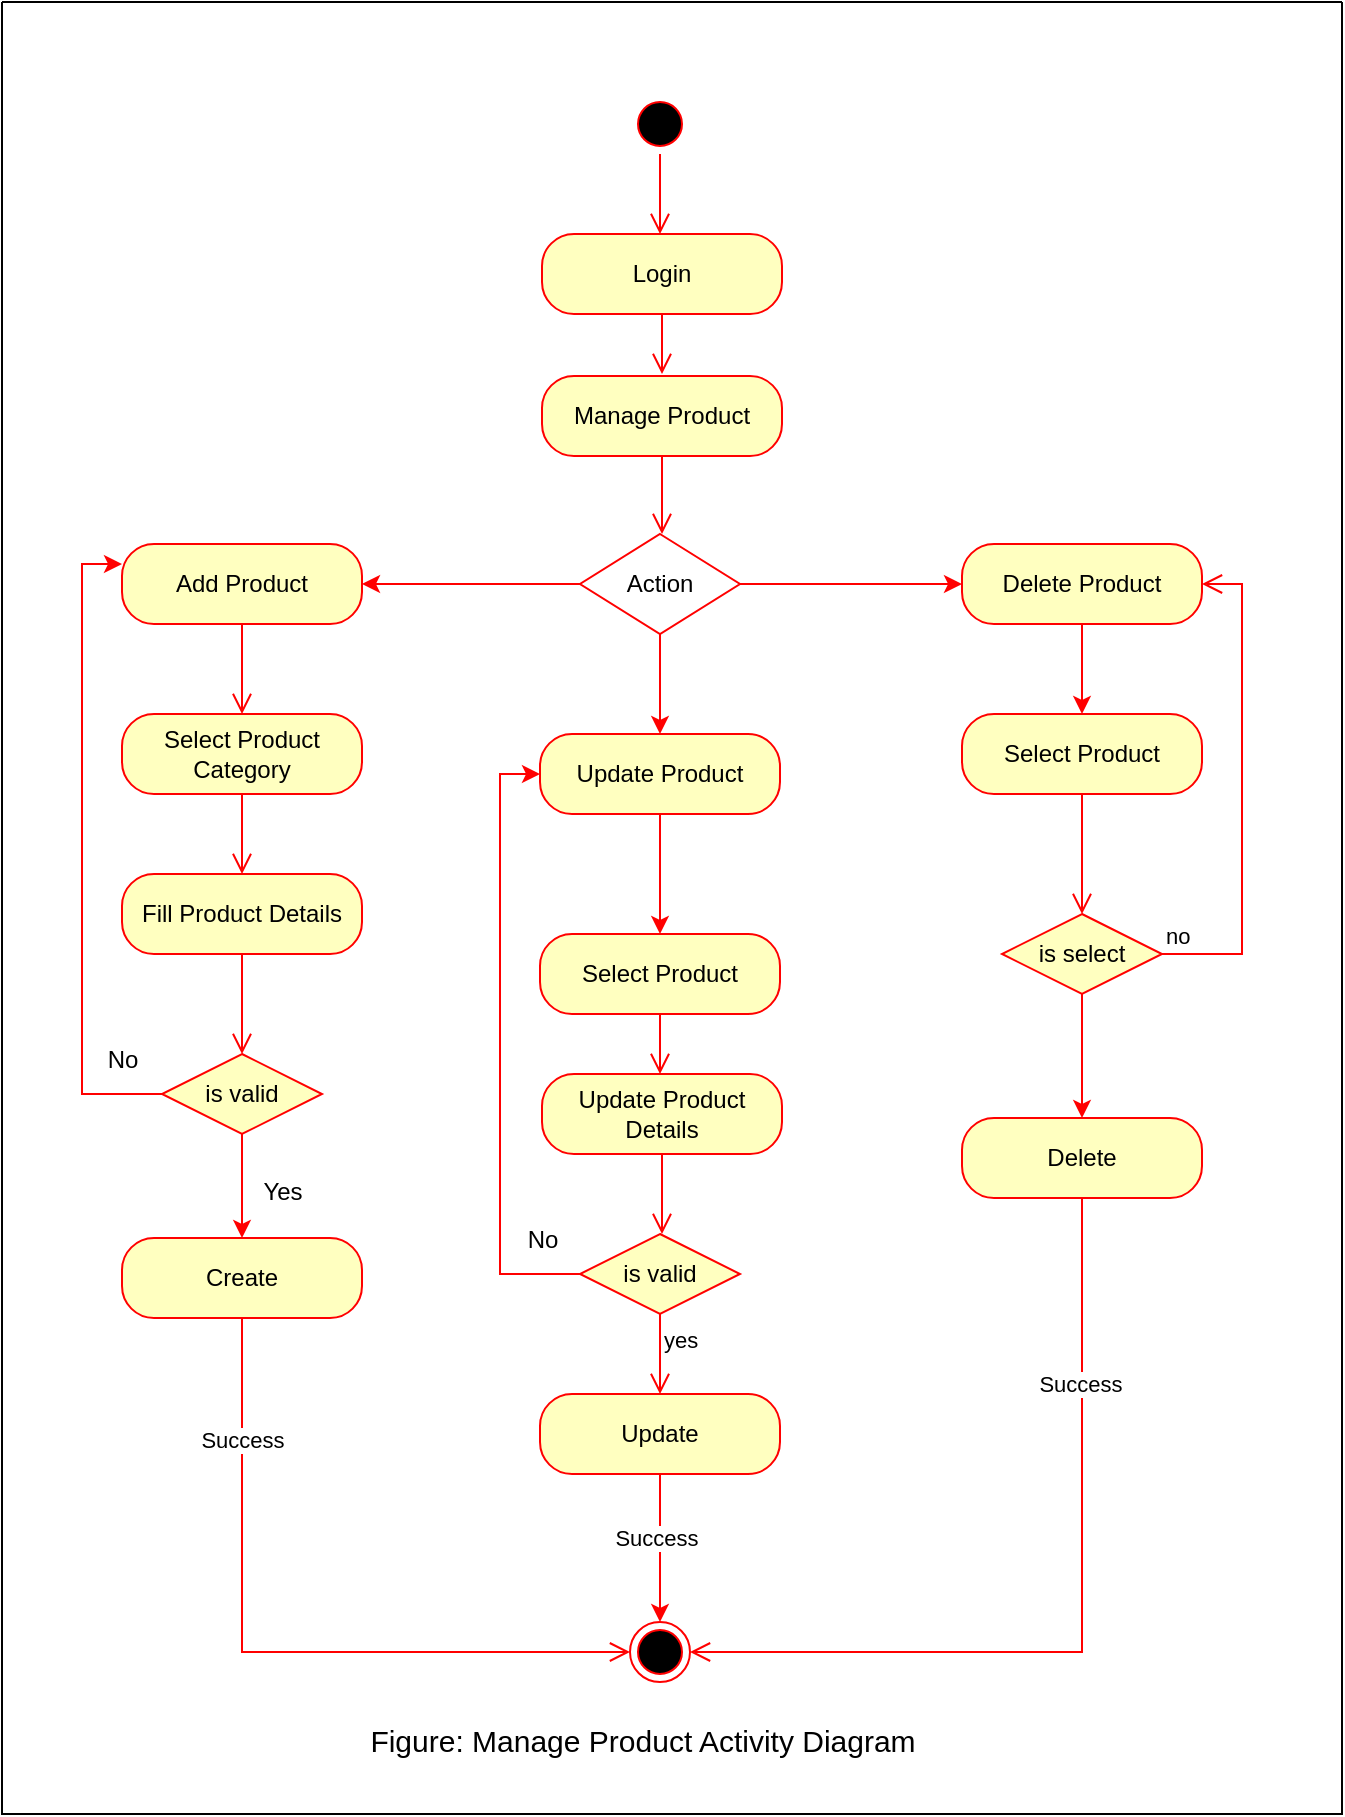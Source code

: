 <mxfile version="21.6.8" type="device">
  <diagram name="Page-1" id="MxftnanSmosLCoBXAjEu">
    <mxGraphModel dx="1036" dy="623" grid="1" gridSize="10" guides="1" tooltips="1" connect="1" arrows="1" fold="1" page="1" pageScale="1" pageWidth="850" pageHeight="1100" math="0" shadow="0">
      <root>
        <mxCell id="0" />
        <mxCell id="1" parent="0" />
        <mxCell id="DTfKRMcsWoBNOkvFDD5K-1" value="" style="ellipse;html=1;shape=startState;fillColor=#000000;strokeColor=#ff0000;" parent="1" vertex="1">
          <mxGeometry x="384" y="100" width="30" height="30" as="geometry" />
        </mxCell>
        <mxCell id="DTfKRMcsWoBNOkvFDD5K-2" value="" style="edgeStyle=orthogonalEdgeStyle;html=1;verticalAlign=bottom;endArrow=open;endSize=8;strokeColor=#FF0000;rounded=0;" parent="1" source="DTfKRMcsWoBNOkvFDD5K-1" edge="1">
          <mxGeometry relative="1" as="geometry">
            <mxPoint x="399" y="170" as="targetPoint" />
          </mxGeometry>
        </mxCell>
        <mxCell id="DTfKRMcsWoBNOkvFDD5K-3" value="Login" style="rounded=1;whiteSpace=wrap;html=1;arcSize=40;fontColor=#000000;fillColor=#ffffc0;strokeColor=#ff0000;" parent="1" vertex="1">
          <mxGeometry x="340" y="170" width="120" height="40" as="geometry" />
        </mxCell>
        <mxCell id="DTfKRMcsWoBNOkvFDD5K-4" value="" style="edgeStyle=orthogonalEdgeStyle;html=1;verticalAlign=bottom;endArrow=open;endSize=8;strokeColor=#FF0000;rounded=0;" parent="1" source="DTfKRMcsWoBNOkvFDD5K-3" edge="1">
          <mxGeometry relative="1" as="geometry">
            <mxPoint x="400" y="240" as="targetPoint" />
          </mxGeometry>
        </mxCell>
        <mxCell id="DTfKRMcsWoBNOkvFDD5K-5" value="Manage Product" style="rounded=1;whiteSpace=wrap;html=1;arcSize=40;fontColor=#000000;fillColor=#ffffc0;strokeColor=#ff0000;" parent="1" vertex="1">
          <mxGeometry x="340" y="241" width="120" height="40" as="geometry" />
        </mxCell>
        <mxCell id="DTfKRMcsWoBNOkvFDD5K-6" value="" style="edgeStyle=orthogonalEdgeStyle;html=1;verticalAlign=bottom;endArrow=open;endSize=8;strokeColor=#FF0000;rounded=0;" parent="1" source="DTfKRMcsWoBNOkvFDD5K-5" edge="1">
          <mxGeometry relative="1" as="geometry">
            <mxPoint x="400" y="320" as="targetPoint" />
          </mxGeometry>
        </mxCell>
        <mxCell id="DTfKRMcsWoBNOkvFDD5K-13" value="" style="edgeStyle=orthogonalEdgeStyle;rounded=0;orthogonalLoop=1;jettySize=auto;html=1;strokeColor=#FF0000;" parent="1" source="DTfKRMcsWoBNOkvFDD5K-10" target="DTfKRMcsWoBNOkvFDD5K-11" edge="1">
          <mxGeometry relative="1" as="geometry" />
        </mxCell>
        <mxCell id="DTfKRMcsWoBNOkvFDD5K-25" value="" style="edgeStyle=orthogonalEdgeStyle;rounded=0;orthogonalLoop=1;jettySize=auto;html=1;strokeColor=#FF0000;" parent="1" source="DTfKRMcsWoBNOkvFDD5K-10" target="DTfKRMcsWoBNOkvFDD5K-23" edge="1">
          <mxGeometry relative="1" as="geometry" />
        </mxCell>
        <mxCell id="DTfKRMcsWoBNOkvFDD5K-41" value="" style="edgeStyle=orthogonalEdgeStyle;rounded=0;orthogonalLoop=1;jettySize=auto;html=1;strokeColor=#FF0000;" parent="1" source="DTfKRMcsWoBNOkvFDD5K-10" target="DTfKRMcsWoBNOkvFDD5K-39" edge="1">
          <mxGeometry relative="1" as="geometry" />
        </mxCell>
        <mxCell id="DTfKRMcsWoBNOkvFDD5K-10" value="Action" style="rhombus;whiteSpace=wrap;html=1;strokeColor=#FF0000;" parent="1" vertex="1">
          <mxGeometry x="359" y="320" width="80" height="50" as="geometry" />
        </mxCell>
        <mxCell id="DTfKRMcsWoBNOkvFDD5K-11" value="Add Product" style="rounded=1;whiteSpace=wrap;html=1;arcSize=40;fontColor=#000000;fillColor=#ffffc0;strokeColor=#ff0000;" parent="1" vertex="1">
          <mxGeometry x="130" y="325" width="120" height="40" as="geometry" />
        </mxCell>
        <mxCell id="DTfKRMcsWoBNOkvFDD5K-12" value="" style="edgeStyle=orthogonalEdgeStyle;html=1;verticalAlign=bottom;endArrow=open;endSize=8;strokeColor=#FF0000;rounded=0;" parent="1" source="DTfKRMcsWoBNOkvFDD5K-11" edge="1">
          <mxGeometry relative="1" as="geometry">
            <mxPoint x="190" y="410" as="targetPoint" />
          </mxGeometry>
        </mxCell>
        <mxCell id="DTfKRMcsWoBNOkvFDD5K-14" value="Select Product Category" style="rounded=1;whiteSpace=wrap;html=1;arcSize=40;fontColor=#000000;fillColor=#ffffc0;strokeColor=#ff0000;" parent="1" vertex="1">
          <mxGeometry x="130" y="410" width="120" height="40" as="geometry" />
        </mxCell>
        <mxCell id="DTfKRMcsWoBNOkvFDD5K-15" value="" style="edgeStyle=orthogonalEdgeStyle;html=1;verticalAlign=bottom;endArrow=open;endSize=8;strokeColor=#FF0000;rounded=0;" parent="1" source="DTfKRMcsWoBNOkvFDD5K-14" edge="1">
          <mxGeometry relative="1" as="geometry">
            <mxPoint x="190" y="490" as="targetPoint" />
          </mxGeometry>
        </mxCell>
        <mxCell id="DTfKRMcsWoBNOkvFDD5K-16" value="Fill Product Details" style="rounded=1;whiteSpace=wrap;html=1;arcSize=40;fontColor=#000000;fillColor=#ffffc0;strokeColor=#ff0000;" parent="1" vertex="1">
          <mxGeometry x="130" y="490" width="120" height="40" as="geometry" />
        </mxCell>
        <mxCell id="DTfKRMcsWoBNOkvFDD5K-17" value="" style="edgeStyle=orthogonalEdgeStyle;html=1;verticalAlign=bottom;endArrow=open;endSize=8;strokeColor=#FF0000;rounded=0;" parent="1" source="DTfKRMcsWoBNOkvFDD5K-16" edge="1">
          <mxGeometry relative="1" as="geometry">
            <mxPoint x="190" y="580" as="targetPoint" />
          </mxGeometry>
        </mxCell>
        <mxCell id="DTfKRMcsWoBNOkvFDD5K-21" style="edgeStyle=orthogonalEdgeStyle;rounded=0;orthogonalLoop=1;jettySize=auto;html=1;entryX=0;entryY=0.25;entryDx=0;entryDy=0;exitX=0;exitY=0.5;exitDx=0;exitDy=0;strokeColor=#FF0000;" parent="1" source="DTfKRMcsWoBNOkvFDD5K-18" target="DTfKRMcsWoBNOkvFDD5K-11" edge="1">
          <mxGeometry relative="1" as="geometry">
            <mxPoint x="140" y="600" as="sourcePoint" />
          </mxGeometry>
        </mxCell>
        <mxCell id="YSvKvbN60iWxm88u5cOl-3" value="" style="edgeStyle=orthogonalEdgeStyle;rounded=0;orthogonalLoop=1;jettySize=auto;html=1;strokeColor=#FF0000;" parent="1" source="DTfKRMcsWoBNOkvFDD5K-18" target="YSvKvbN60iWxm88u5cOl-1" edge="1">
          <mxGeometry relative="1" as="geometry" />
        </mxCell>
        <mxCell id="DTfKRMcsWoBNOkvFDD5K-18" value="is valid" style="rhombus;whiteSpace=wrap;html=1;fontColor=#000000;fillColor=#ffffc0;strokeColor=#ff0000;" parent="1" vertex="1">
          <mxGeometry x="150" y="580" width="80" height="40" as="geometry" />
        </mxCell>
        <mxCell id="DTfKRMcsWoBNOkvFDD5K-22" value="No" style="text;html=1;align=center;verticalAlign=middle;resizable=0;points=[];autosize=1;strokeColor=none;fillColor=none;" parent="1" vertex="1">
          <mxGeometry x="110" y="568" width="40" height="30" as="geometry" />
        </mxCell>
        <mxCell id="DTfKRMcsWoBNOkvFDD5K-31" value="" style="edgeStyle=orthogonalEdgeStyle;rounded=0;orthogonalLoop=1;jettySize=auto;html=1;strokeColor=#FF0000;" parent="1" source="DTfKRMcsWoBNOkvFDD5K-23" target="DTfKRMcsWoBNOkvFDD5K-29" edge="1">
          <mxGeometry relative="1" as="geometry" />
        </mxCell>
        <mxCell id="DTfKRMcsWoBNOkvFDD5K-23" value="Update Product" style="rounded=1;whiteSpace=wrap;html=1;arcSize=40;fontColor=#000000;fillColor=#ffffc0;strokeColor=#ff0000;" parent="1" vertex="1">
          <mxGeometry x="339" y="420" width="120" height="40" as="geometry" />
        </mxCell>
        <mxCell id="DTfKRMcsWoBNOkvFDD5K-29" value="Select Product" style="rounded=1;whiteSpace=wrap;html=1;arcSize=40;fontColor=#000000;fillColor=#ffffc0;strokeColor=#ff0000;" parent="1" vertex="1">
          <mxGeometry x="339" y="520" width="120" height="40" as="geometry" />
        </mxCell>
        <mxCell id="DTfKRMcsWoBNOkvFDD5K-30" value="" style="edgeStyle=orthogonalEdgeStyle;html=1;verticalAlign=bottom;endArrow=open;endSize=8;strokeColor=#FF0000;rounded=0;" parent="1" source="DTfKRMcsWoBNOkvFDD5K-29" edge="1">
          <mxGeometry relative="1" as="geometry">
            <mxPoint x="399" y="590" as="targetPoint" />
          </mxGeometry>
        </mxCell>
        <mxCell id="DTfKRMcsWoBNOkvFDD5K-32" value="Update Product Details" style="rounded=1;whiteSpace=wrap;html=1;arcSize=40;fontColor=#000000;fillColor=#ffffc0;strokeColor=#ff0000;" parent="1" vertex="1">
          <mxGeometry x="340" y="590" width="120" height="40" as="geometry" />
        </mxCell>
        <mxCell id="DTfKRMcsWoBNOkvFDD5K-33" value="" style="edgeStyle=orthogonalEdgeStyle;html=1;verticalAlign=bottom;endArrow=open;endSize=8;strokeColor=#FF0000;rounded=0;" parent="1" source="DTfKRMcsWoBNOkvFDD5K-32" edge="1">
          <mxGeometry relative="1" as="geometry">
            <mxPoint x="400" y="670" as="targetPoint" />
          </mxGeometry>
        </mxCell>
        <mxCell id="DTfKRMcsWoBNOkvFDD5K-37" style="edgeStyle=orthogonalEdgeStyle;rounded=0;orthogonalLoop=1;jettySize=auto;html=1;entryX=0;entryY=0.5;entryDx=0;entryDy=0;exitX=0;exitY=0.5;exitDx=0;exitDy=0;strokeColor=#FF0000;" parent="1" source="DTfKRMcsWoBNOkvFDD5K-34" target="DTfKRMcsWoBNOkvFDD5K-23" edge="1">
          <mxGeometry relative="1" as="geometry" />
        </mxCell>
        <mxCell id="DTfKRMcsWoBNOkvFDD5K-34" value="is valid" style="rhombus;whiteSpace=wrap;html=1;fontColor=#000000;fillColor=#ffffc0;strokeColor=#ff0000;" parent="1" vertex="1">
          <mxGeometry x="359" y="670" width="80" height="40" as="geometry" />
        </mxCell>
        <mxCell id="DTfKRMcsWoBNOkvFDD5K-36" value="yes" style="edgeStyle=orthogonalEdgeStyle;html=1;align=left;verticalAlign=top;endArrow=open;endSize=8;strokeColor=#FF0000;rounded=0;" parent="1" source="DTfKRMcsWoBNOkvFDD5K-34" edge="1">
          <mxGeometry x="-1" relative="1" as="geometry">
            <mxPoint x="399" y="750" as="targetPoint" />
          </mxGeometry>
        </mxCell>
        <mxCell id="DTfKRMcsWoBNOkvFDD5K-38" value="No" style="text;html=1;align=center;verticalAlign=middle;resizable=0;points=[];autosize=1;strokeColor=none;fillColor=none;" parent="1" vertex="1">
          <mxGeometry x="320" y="658" width="40" height="30" as="geometry" />
        </mxCell>
        <mxCell id="DTfKRMcsWoBNOkvFDD5K-44" value="" style="edgeStyle=orthogonalEdgeStyle;rounded=0;orthogonalLoop=1;jettySize=auto;html=1;strokeColor=#FF0000;" parent="1" source="DTfKRMcsWoBNOkvFDD5K-39" target="DTfKRMcsWoBNOkvFDD5K-42" edge="1">
          <mxGeometry relative="1" as="geometry" />
        </mxCell>
        <mxCell id="DTfKRMcsWoBNOkvFDD5K-39" value="Delete Product" style="rounded=1;whiteSpace=wrap;html=1;arcSize=40;fontColor=#000000;fillColor=#ffffc0;strokeColor=#ff0000;" parent="1" vertex="1">
          <mxGeometry x="550" y="325" width="120" height="40" as="geometry" />
        </mxCell>
        <mxCell id="DTfKRMcsWoBNOkvFDD5K-42" value="Select Product" style="rounded=1;whiteSpace=wrap;html=1;arcSize=40;fontColor=#000000;fillColor=#ffffc0;strokeColor=#ff0000;" parent="1" vertex="1">
          <mxGeometry x="550" y="410" width="120" height="40" as="geometry" />
        </mxCell>
        <mxCell id="DTfKRMcsWoBNOkvFDD5K-43" value="" style="edgeStyle=orthogonalEdgeStyle;html=1;verticalAlign=bottom;endArrow=open;endSize=8;strokeColor=#FF0000;rounded=0;" parent="1" source="DTfKRMcsWoBNOkvFDD5K-42" edge="1">
          <mxGeometry relative="1" as="geometry">
            <mxPoint x="610" y="510" as="targetPoint" />
          </mxGeometry>
        </mxCell>
        <mxCell id="YSvKvbN60iWxm88u5cOl-10" value="" style="edgeStyle=orthogonalEdgeStyle;rounded=0;orthogonalLoop=1;jettySize=auto;html=1;strokeColor=#FF0000;" parent="1" source="DTfKRMcsWoBNOkvFDD5K-45" target="YSvKvbN60iWxm88u5cOl-8" edge="1">
          <mxGeometry relative="1" as="geometry" />
        </mxCell>
        <mxCell id="DTfKRMcsWoBNOkvFDD5K-45" value="is select" style="rhombus;whiteSpace=wrap;html=1;fontColor=#000000;fillColor=#ffffc0;strokeColor=#ff0000;" parent="1" vertex="1">
          <mxGeometry x="570" y="510" width="80" height="40" as="geometry" />
        </mxCell>
        <mxCell id="DTfKRMcsWoBNOkvFDD5K-46" value="no" style="edgeStyle=orthogonalEdgeStyle;html=1;align=left;verticalAlign=bottom;endArrow=open;endSize=8;strokeColor=#FF0000;rounded=0;entryX=1;entryY=0.5;entryDx=0;entryDy=0;exitX=1;exitY=0.5;exitDx=0;exitDy=0;" parent="1" source="DTfKRMcsWoBNOkvFDD5K-45" target="DTfKRMcsWoBNOkvFDD5K-39" edge="1">
          <mxGeometry x="-1" relative="1" as="geometry">
            <mxPoint x="750" y="530" as="targetPoint" />
            <Array as="points">
              <mxPoint x="690" y="530" />
              <mxPoint x="690" y="345" />
            </Array>
          </mxGeometry>
        </mxCell>
        <mxCell id="DTfKRMcsWoBNOkvFDD5K-50" value="" style="ellipse;html=1;shape=endState;fillColor=#000000;strokeColor=#ff0000;" parent="1" vertex="1">
          <mxGeometry x="384" y="864" width="30" height="30" as="geometry" />
        </mxCell>
        <mxCell id="DTfKRMcsWoBNOkvFDD5K-51" value="" style="swimlane;startSize=0;" parent="1" vertex="1">
          <mxGeometry x="70" y="54" width="670" height="906" as="geometry" />
        </mxCell>
        <mxCell id="YSvKvbN60iWxm88u5cOl-1" value="Create" style="rounded=1;whiteSpace=wrap;html=1;arcSize=40;fontColor=#000000;fillColor=#ffffc0;strokeColor=#ff0000;" parent="DTfKRMcsWoBNOkvFDD5K-51" vertex="1">
          <mxGeometry x="60" y="618" width="120" height="40" as="geometry" />
        </mxCell>
        <mxCell id="YSvKvbN60iWxm88u5cOl-5" value="Update" style="rounded=1;whiteSpace=wrap;html=1;arcSize=40;fontColor=#000000;fillColor=#ffffc0;strokeColor=#ff0000;" parent="DTfKRMcsWoBNOkvFDD5K-51" vertex="1">
          <mxGeometry x="269" y="696" width="120" height="40" as="geometry" />
        </mxCell>
        <mxCell id="YSvKvbN60iWxm88u5cOl-8" value="Delete" style="rounded=1;whiteSpace=wrap;html=1;arcSize=40;fontColor=#000000;fillColor=#ffffc0;strokeColor=#ff0000;" parent="DTfKRMcsWoBNOkvFDD5K-51" vertex="1">
          <mxGeometry x="480" y="558" width="120" height="40" as="geometry" />
        </mxCell>
        <mxCell id="YSvKvbN60iWxm88u5cOl-4" value="Yes" style="text;html=1;align=center;verticalAlign=middle;resizable=0;points=[];autosize=1;strokeColor=none;fillColor=none;" parent="DTfKRMcsWoBNOkvFDD5K-51" vertex="1">
          <mxGeometry x="120" y="580" width="40" height="30" as="geometry" />
        </mxCell>
        <mxCell id="YSvKvbN60iWxm88u5cOl-2" value="" style="edgeStyle=orthogonalEdgeStyle;html=1;verticalAlign=bottom;endArrow=open;endSize=8;strokeColor=#ff0000;rounded=0;entryX=0;entryY=0.5;entryDx=0;entryDy=0;exitX=0.5;exitY=1;exitDx=0;exitDy=0;" parent="1" source="YSvKvbN60iWxm88u5cOl-1" target="DTfKRMcsWoBNOkvFDD5K-50" edge="1">
          <mxGeometry relative="1" as="geometry">
            <mxPoint x="190" y="758" as="targetPoint" />
          </mxGeometry>
        </mxCell>
        <mxCell id="YSvKvbN60iWxm88u5cOl-12" value="Success" style="edgeLabel;html=1;align=center;verticalAlign=middle;resizable=0;points=[];" parent="YSvKvbN60iWxm88u5cOl-2" vertex="1" connectable="0">
          <mxGeometry x="-0.661" relative="1" as="geometry">
            <mxPoint as="offset" />
          </mxGeometry>
        </mxCell>
        <mxCell id="YSvKvbN60iWxm88u5cOl-7" value="" style="edgeStyle=orthogonalEdgeStyle;rounded=0;orthogonalLoop=1;jettySize=auto;html=1;strokeColor=#FF0000;" parent="1" source="YSvKvbN60iWxm88u5cOl-5" target="DTfKRMcsWoBNOkvFDD5K-50" edge="1">
          <mxGeometry relative="1" as="geometry" />
        </mxCell>
        <mxCell id="YSvKvbN60iWxm88u5cOl-14" value="Success" style="edgeLabel;html=1;align=center;verticalAlign=middle;resizable=0;points=[];" parent="YSvKvbN60iWxm88u5cOl-7" vertex="1" connectable="0">
          <mxGeometry x="-0.135" y="-2" relative="1" as="geometry">
            <mxPoint as="offset" />
          </mxGeometry>
        </mxCell>
        <mxCell id="YSvKvbN60iWxm88u5cOl-9" value="" style="edgeStyle=orthogonalEdgeStyle;html=1;verticalAlign=bottom;endArrow=open;endSize=8;strokeColor=#ff0000;rounded=0;entryX=1;entryY=0.5;entryDx=0;entryDy=0;exitX=0.5;exitY=1;exitDx=0;exitDy=0;" parent="1" source="YSvKvbN60iWxm88u5cOl-8" target="DTfKRMcsWoBNOkvFDD5K-50" edge="1">
          <mxGeometry relative="1" as="geometry">
            <mxPoint x="610" y="698" as="targetPoint" />
          </mxGeometry>
        </mxCell>
        <mxCell id="YSvKvbN60iWxm88u5cOl-13" value="Success" style="edgeLabel;html=1;align=center;verticalAlign=middle;resizable=0;points=[];" parent="YSvKvbN60iWxm88u5cOl-9" vertex="1" connectable="0">
          <mxGeometry x="-0.561" y="-1" relative="1" as="geometry">
            <mxPoint as="offset" />
          </mxGeometry>
        </mxCell>
        <mxCell id="pzNNYUMEXQ0cfSP825Ly-1" value="&lt;font style=&quot;font-size: 15px;&quot;&gt;Figure: Manage Product Activity Diagram&lt;/font&gt;" style="text;html=1;align=center;verticalAlign=middle;resizable=0;points=[];autosize=1;strokeColor=none;fillColor=none;" vertex="1" parent="1">
          <mxGeometry x="240" y="908" width="300" height="30" as="geometry" />
        </mxCell>
      </root>
    </mxGraphModel>
  </diagram>
</mxfile>
